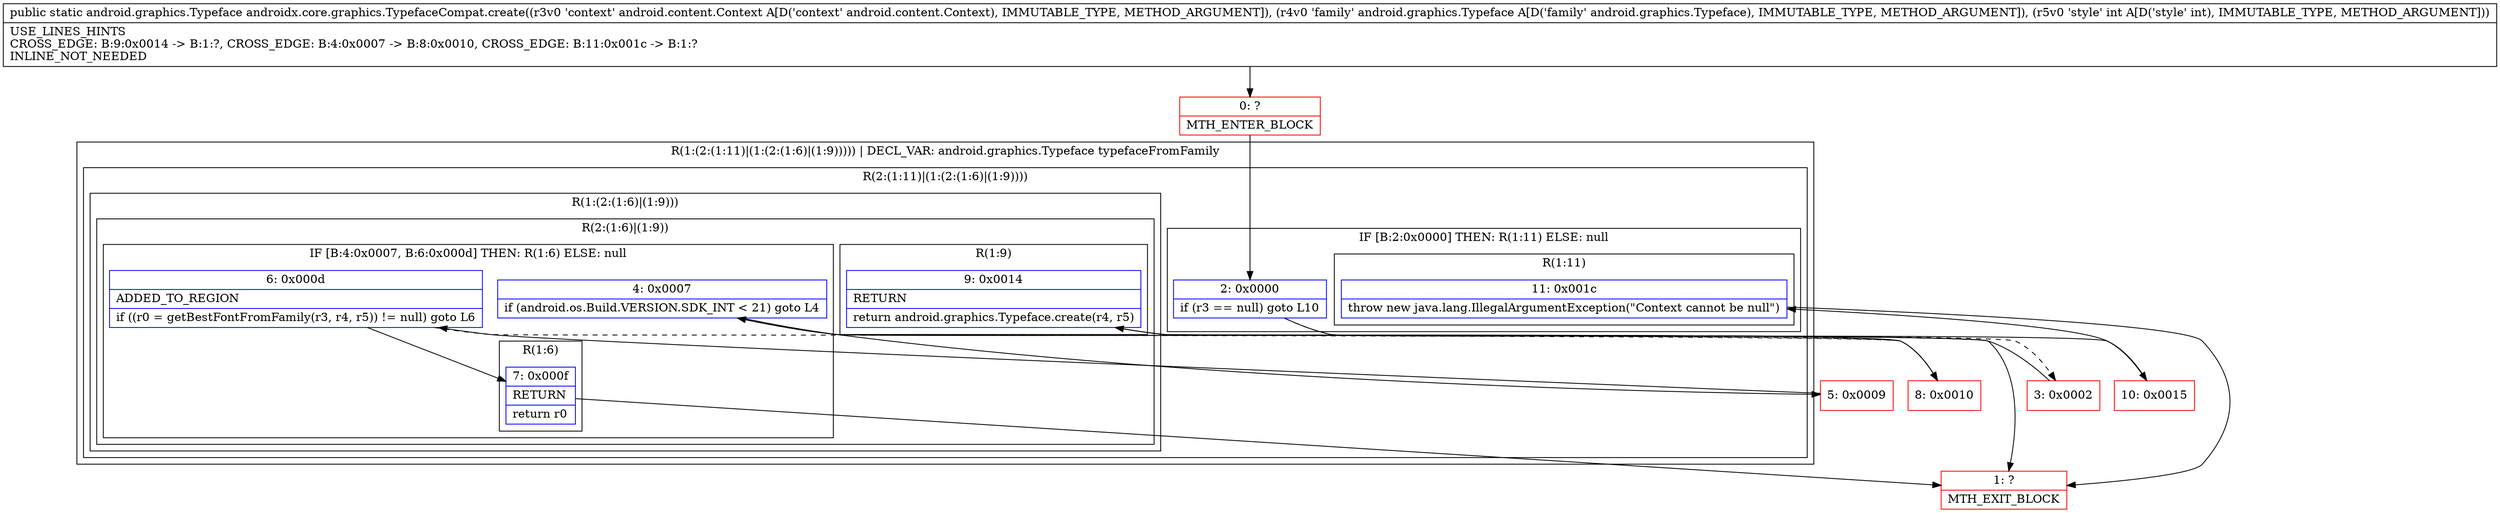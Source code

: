 digraph "CFG forandroidx.core.graphics.TypefaceCompat.create(Landroid\/content\/Context;Landroid\/graphics\/Typeface;I)Landroid\/graphics\/Typeface;" {
subgraph cluster_Region_2060803004 {
label = "R(1:(2:(1:11)|(1:(2:(1:6)|(1:9))))) | DECL_VAR: android.graphics.Typeface typefaceFromFamily\l";
node [shape=record,color=blue];
subgraph cluster_Region_1689192507 {
label = "R(2:(1:11)|(1:(2:(1:6)|(1:9))))";
node [shape=record,color=blue];
subgraph cluster_IfRegion_282336115 {
label = "IF [B:2:0x0000] THEN: R(1:11) ELSE: null";
node [shape=record,color=blue];
Node_2 [shape=record,label="{2\:\ 0x0000|if (r3 == null) goto L10\l}"];
subgraph cluster_Region_1287957419 {
label = "R(1:11)";
node [shape=record,color=blue];
Node_11 [shape=record,label="{11\:\ 0x001c|throw new java.lang.IllegalArgumentException(\"Context cannot be null\")\l}"];
}
}
subgraph cluster_Region_479990068 {
label = "R(1:(2:(1:6)|(1:9)))";
node [shape=record,color=blue];
subgraph cluster_Region_15608908 {
label = "R(2:(1:6)|(1:9))";
node [shape=record,color=blue];
subgraph cluster_IfRegion_819048609 {
label = "IF [B:4:0x0007, B:6:0x000d] THEN: R(1:6) ELSE: null";
node [shape=record,color=blue];
Node_4 [shape=record,label="{4\:\ 0x0007|if (android.os.Build.VERSION.SDK_INT \< 21) goto L4\l}"];
Node_6 [shape=record,label="{6\:\ 0x000d|ADDED_TO_REGION\l|if ((r0 = getBestFontFromFamily(r3, r4, r5)) != null) goto L6\l}"];
subgraph cluster_Region_1495387363 {
label = "R(1:6)";
node [shape=record,color=blue];
Node_7 [shape=record,label="{7\:\ 0x000f|RETURN\l|return r0\l}"];
}
}
subgraph cluster_Region_633893698 {
label = "R(1:9)";
node [shape=record,color=blue];
Node_9 [shape=record,label="{9\:\ 0x0014|RETURN\l|return android.graphics.Typeface.create(r4, r5)\l}"];
}
}
}
}
}
Node_0 [shape=record,color=red,label="{0\:\ ?|MTH_ENTER_BLOCK\l}"];
Node_3 [shape=record,color=red,label="{3\:\ 0x0002}"];
Node_5 [shape=record,color=red,label="{5\:\ 0x0009}"];
Node_1 [shape=record,color=red,label="{1\:\ ?|MTH_EXIT_BLOCK\l}"];
Node_8 [shape=record,color=red,label="{8\:\ 0x0010}"];
Node_10 [shape=record,color=red,label="{10\:\ 0x0015}"];
MethodNode[shape=record,label="{public static android.graphics.Typeface androidx.core.graphics.TypefaceCompat.create((r3v0 'context' android.content.Context A[D('context' android.content.Context), IMMUTABLE_TYPE, METHOD_ARGUMENT]), (r4v0 'family' android.graphics.Typeface A[D('family' android.graphics.Typeface), IMMUTABLE_TYPE, METHOD_ARGUMENT]), (r5v0 'style' int A[D('style' int), IMMUTABLE_TYPE, METHOD_ARGUMENT]))  | USE_LINES_HINTS\lCROSS_EDGE: B:9:0x0014 \-\> B:1:?, CROSS_EDGE: B:4:0x0007 \-\> B:8:0x0010, CROSS_EDGE: B:11:0x001c \-\> B:1:?\lINLINE_NOT_NEEDED\l}"];
MethodNode -> Node_0;Node_2 -> Node_3[style=dashed];
Node_2 -> Node_10;
Node_11 -> Node_1;
Node_4 -> Node_5;
Node_4 -> Node_8[style=dashed];
Node_6 -> Node_7;
Node_6 -> Node_8[style=dashed];
Node_7 -> Node_1;
Node_9 -> Node_1;
Node_0 -> Node_2;
Node_3 -> Node_4;
Node_5 -> Node_6;
Node_8 -> Node_9;
Node_10 -> Node_11;
}

